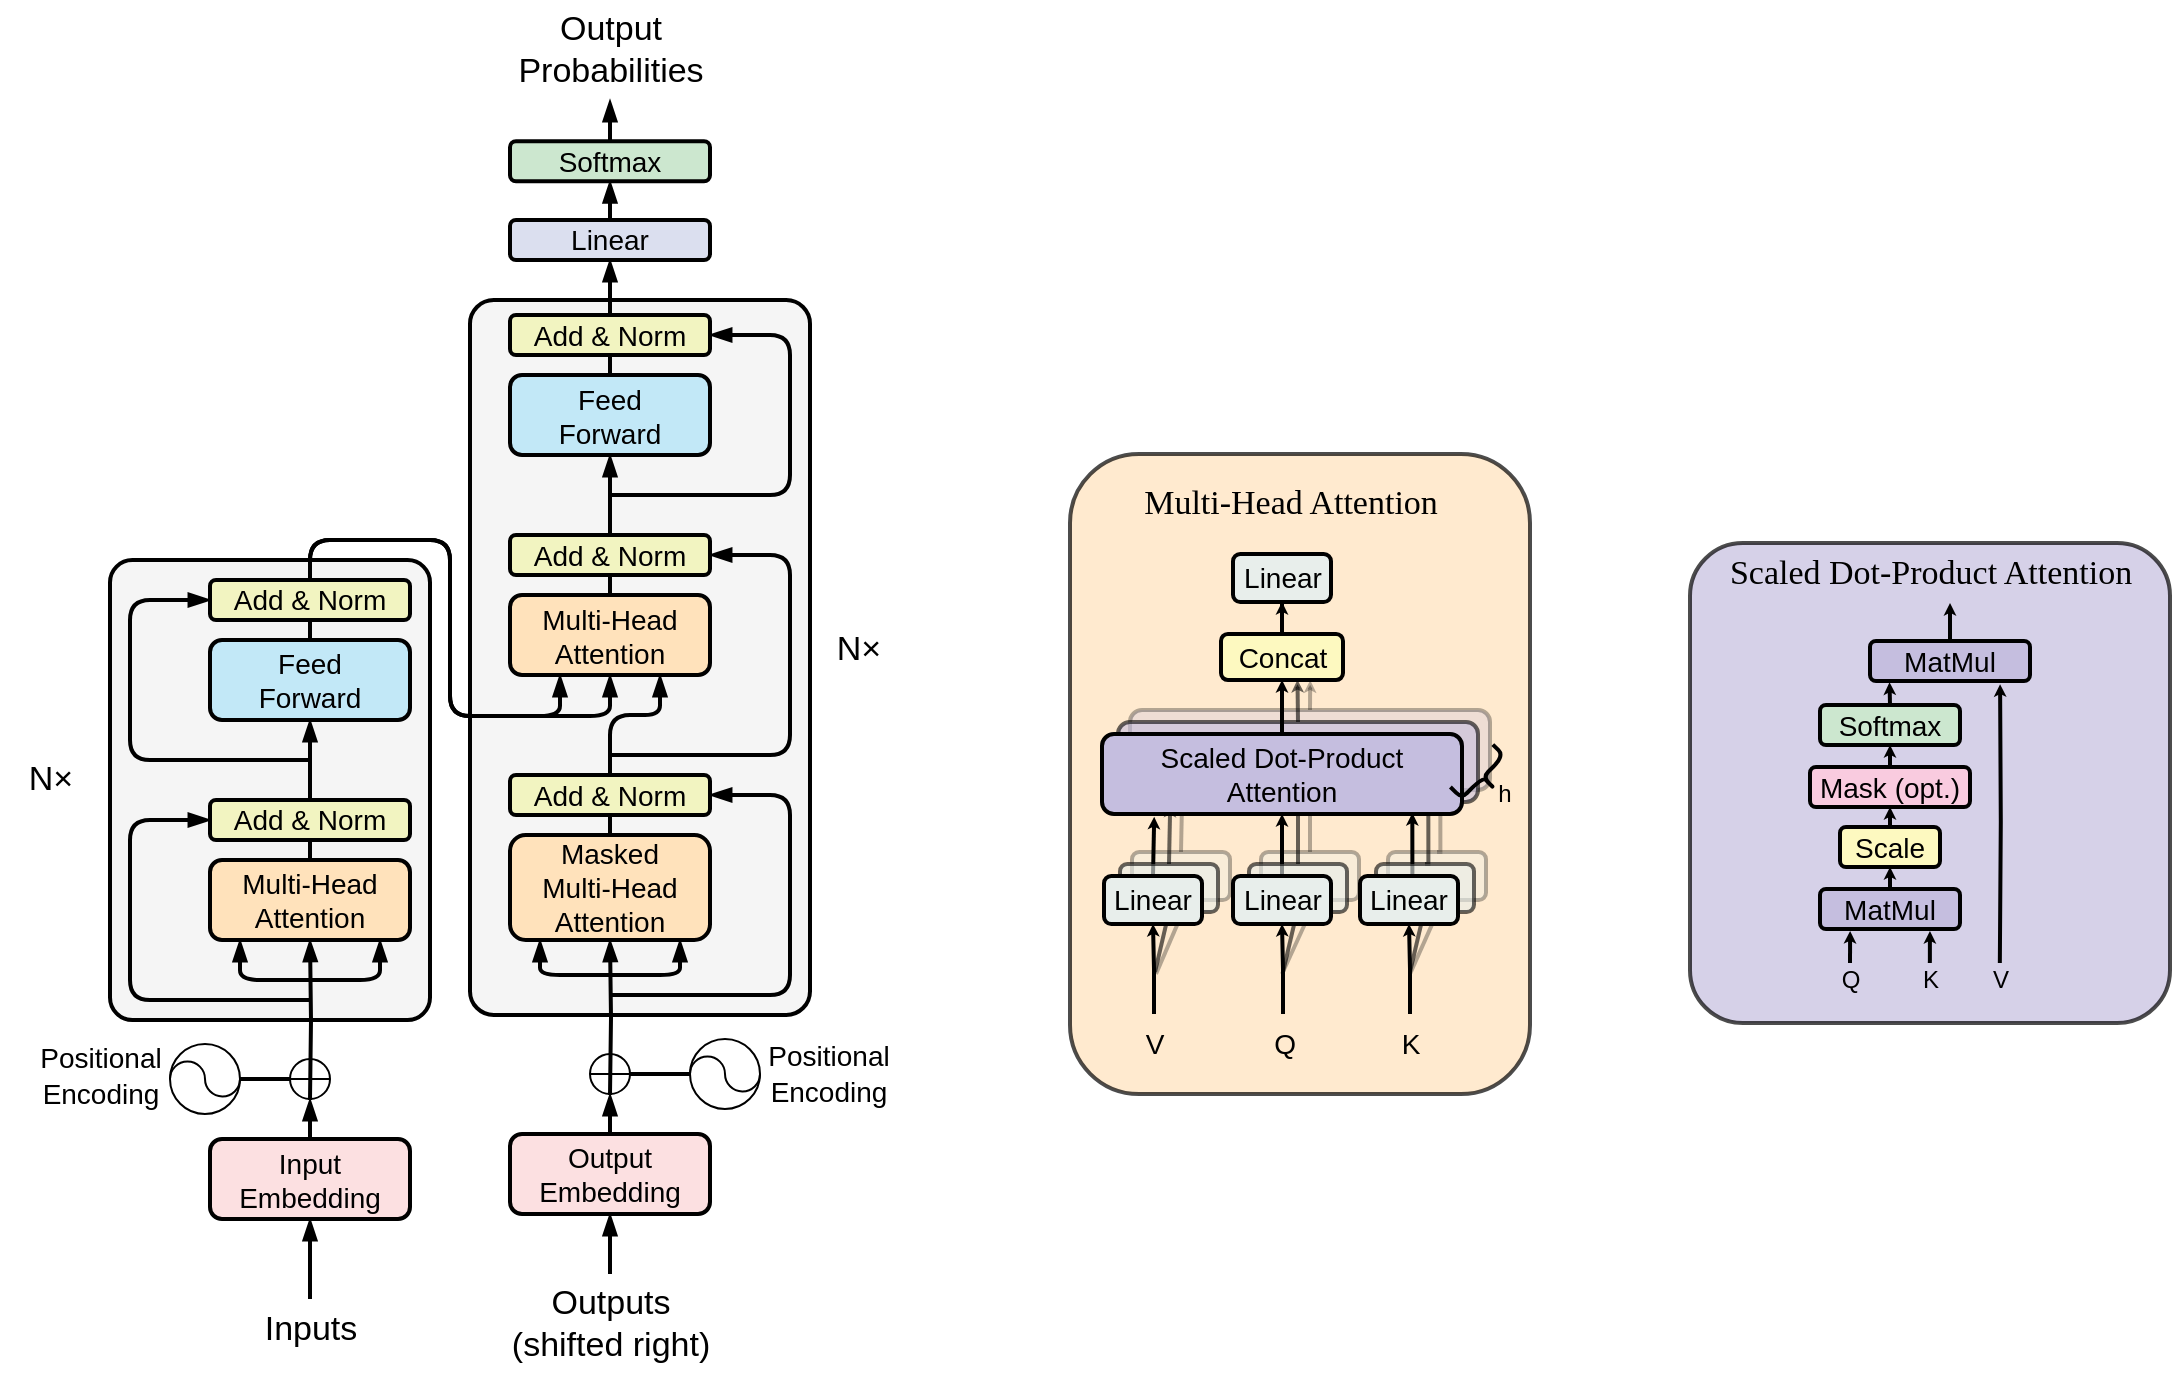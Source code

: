 <mxfile version="20.6.2" type="device"><diagram id="E4c3ePL5PG8qtYwhH3Lr" name="第 1 页"><mxGraphModel dx="1422" dy="1252" grid="1" gridSize="10" guides="1" tooltips="1" connect="1" arrows="1" fold="1" page="0" pageScale="1" pageWidth="827" pageHeight="1169" math="0" shadow="0"><root><mxCell id="0"/><mxCell id="1" parent="0"/><mxCell id="jwufVCI--8kiQ4apXRZs-83" value="" style="rounded=1;whiteSpace=wrap;html=1;strokeColor=#000000;strokeWidth=2;fontSize=12;fillColor=#f5f5f5;fontColor=#333333;arcSize=7;" parent="1" vertex="1"><mxGeometry x="530" y="110" width="170" height="357.5" as="geometry"/></mxCell><mxCell id="jwufVCI--8kiQ4apXRZs-82" value="" style="rounded=1;whiteSpace=wrap;html=1;strokeColor=#000000;strokeWidth=2;fontSize=12;fillColor=#f5f5f5;fontColor=#333333;arcSize=7;" parent="1" vertex="1"><mxGeometry x="350" y="240" width="160" height="230" as="geometry"/></mxCell><mxCell id="jwufVCI--8kiQ4apXRZs-51" style="edgeStyle=orthogonalEdgeStyle;rounded=1;orthogonalLoop=1;jettySize=auto;html=1;exitX=0.5;exitY=0;exitDx=0;exitDy=0;entryX=0.25;entryY=1;entryDx=0;entryDy=0;strokeWidth=2;fontSize=12;endArrow=blockThin;endFill=1;" parent="1" source="jwufVCI--8kiQ4apXRZs-1" target="jwufVCI--8kiQ4apXRZs-20" edge="1"><mxGeometry relative="1" as="geometry"><Array as="points"><mxPoint x="450" y="230"/><mxPoint x="520" y="230"/><mxPoint x="520" y="318"/><mxPoint x="575" y="318"/></Array></mxGeometry></mxCell><mxCell id="jwufVCI--8kiQ4apXRZs-52" style="edgeStyle=orthogonalEdgeStyle;rounded=1;orthogonalLoop=1;jettySize=auto;html=1;exitX=0.5;exitY=0;exitDx=0;exitDy=0;entryX=0.5;entryY=1;entryDx=0;entryDy=0;strokeWidth=2;fontSize=12;endArrow=blockThin;endFill=1;" parent="1" source="jwufVCI--8kiQ4apXRZs-1" target="jwufVCI--8kiQ4apXRZs-20" edge="1"><mxGeometry relative="1" as="geometry"><Array as="points"><mxPoint x="450" y="230"/><mxPoint x="520" y="230"/><mxPoint x="520" y="318"/><mxPoint x="600" y="318"/></Array></mxGeometry></mxCell><mxCell id="jwufVCI--8kiQ4apXRZs-1" value="&lt;font style=&quot;font-size: 14px;&quot;&gt;Add &amp;amp; Norm&lt;/font&gt;" style="rounded=1;whiteSpace=wrap;html=1;fillColor=#F2F4C1;strokeColor=#000000;strokeWidth=2;" parent="1" vertex="1"><mxGeometry x="400" y="250" width="100" height="20" as="geometry"/></mxCell><mxCell id="jwufVCI--8kiQ4apXRZs-10" style="edgeStyle=orthogonalEdgeStyle;rounded=0;orthogonalLoop=1;jettySize=auto;html=1;exitX=0.5;exitY=0;exitDx=0;exitDy=0;entryX=0.5;entryY=1;entryDx=0;entryDy=0;strokeWidth=2;endArrow=none;endFill=0;" parent="1" source="jwufVCI--8kiQ4apXRZs-3" target="jwufVCI--8kiQ4apXRZs-1" edge="1"><mxGeometry relative="1" as="geometry"/></mxCell><mxCell id="jwufVCI--8kiQ4apXRZs-3" value="&lt;font style=&quot;font-size: 14px;&quot;&gt;Feed&lt;br&gt;Forward&lt;/font&gt;" style="rounded=1;whiteSpace=wrap;html=1;fillColor=#C2E8F7;strokeColor=#000000;strokeWidth=2;" parent="1" vertex="1"><mxGeometry x="400" y="280" width="100" height="40" as="geometry"/></mxCell><mxCell id="jwufVCI--8kiQ4apXRZs-8" style="edgeStyle=orthogonalEdgeStyle;rounded=0;orthogonalLoop=1;jettySize=auto;html=1;exitX=0.5;exitY=0;exitDx=0;exitDy=0;entryX=0.5;entryY=1;entryDx=0;entryDy=0;endArrow=blockThin;endFill=1;strokeWidth=2;" parent="1" source="jwufVCI--8kiQ4apXRZs-6" target="jwufVCI--8kiQ4apXRZs-3" edge="1"><mxGeometry relative="1" as="geometry"/></mxCell><mxCell id="jwufVCI--8kiQ4apXRZs-6" value="&lt;font style=&quot;font-size: 14px;&quot;&gt;Add &amp;amp; Norm&lt;/font&gt;" style="rounded=1;whiteSpace=wrap;html=1;fillColor=#F2F4C1;strokeColor=#000000;strokeWidth=2;" parent="1" vertex="1"><mxGeometry x="400" y="360" width="100" height="20" as="geometry"/></mxCell><mxCell id="jwufVCI--8kiQ4apXRZs-9" style="edgeStyle=orthogonalEdgeStyle;rounded=0;orthogonalLoop=1;jettySize=auto;html=1;exitX=0.5;exitY=0;exitDx=0;exitDy=0;entryX=0.5;entryY=1;entryDx=0;entryDy=0;strokeWidth=2;endArrow=none;endFill=0;" parent="1" source="jwufVCI--8kiQ4apXRZs-7" target="jwufVCI--8kiQ4apXRZs-6" edge="1"><mxGeometry relative="1" as="geometry"/></mxCell><mxCell id="jwufVCI--8kiQ4apXRZs-7" value="&lt;font style=&quot;font-size: 14px;&quot;&gt;Multi-Head&lt;br&gt;Attention&lt;/font&gt;" style="rounded=1;whiteSpace=wrap;html=1;fillColor=#FFE2BB;strokeColor=#000000;strokeWidth=2;" parent="1" vertex="1"><mxGeometry x="400" y="390" width="100" height="40" as="geometry"/></mxCell><mxCell id="jwufVCI--8kiQ4apXRZs-85" style="edgeStyle=orthogonalEdgeStyle;rounded=1;orthogonalLoop=1;jettySize=auto;html=1;exitX=0.5;exitY=0;exitDx=0;exitDy=0;entryX=0.5;entryY=1;entryDx=0;entryDy=0;strokeWidth=2;fontSize=14;endArrow=blockThin;endFill=1;" parent="1" source="jwufVCI--8kiQ4apXRZs-14" target="jwufVCI--8kiQ4apXRZs-84" edge="1"><mxGeometry relative="1" as="geometry"/></mxCell><mxCell id="jwufVCI--8kiQ4apXRZs-14" value="&lt;font style=&quot;font-size: 14px;&quot;&gt;Add &amp;amp; Norm&lt;/font&gt;" style="rounded=1;whiteSpace=wrap;html=1;fillColor=#F2F4C1;strokeColor=#000000;strokeWidth=2;" parent="1" vertex="1"><mxGeometry x="550" y="117.5" width="100" height="20" as="geometry"/></mxCell><mxCell id="jwufVCI--8kiQ4apXRZs-15" style="edgeStyle=orthogonalEdgeStyle;rounded=0;orthogonalLoop=1;jettySize=auto;html=1;exitX=0.5;exitY=0;exitDx=0;exitDy=0;entryX=0.5;entryY=1;entryDx=0;entryDy=0;strokeWidth=2;endArrow=none;endFill=0;" parent="1" source="jwufVCI--8kiQ4apXRZs-16" target="jwufVCI--8kiQ4apXRZs-14" edge="1"><mxGeometry relative="1" as="geometry"/></mxCell><mxCell id="jwufVCI--8kiQ4apXRZs-16" value="&lt;font style=&quot;font-size: 14px;&quot;&gt;Feed&lt;br&gt;Forward&lt;/font&gt;" style="rounded=1;whiteSpace=wrap;html=1;fillColor=#C2E8F7;strokeColor=#000000;strokeWidth=2;" parent="1" vertex="1"><mxGeometry x="550" y="147.5" width="100" height="40" as="geometry"/></mxCell><mxCell id="jwufVCI--8kiQ4apXRZs-17" style="edgeStyle=orthogonalEdgeStyle;rounded=0;orthogonalLoop=1;jettySize=auto;html=1;exitX=0.5;exitY=0;exitDx=0;exitDy=0;entryX=0.5;entryY=1;entryDx=0;entryDy=0;endArrow=blockThin;endFill=1;strokeWidth=2;" parent="1" source="jwufVCI--8kiQ4apXRZs-18" target="jwufVCI--8kiQ4apXRZs-16" edge="1"><mxGeometry relative="1" as="geometry"/></mxCell><mxCell id="jwufVCI--8kiQ4apXRZs-18" value="&lt;font style=&quot;font-size: 14px;&quot;&gt;Add &amp;amp; Norm&lt;/font&gt;" style="rounded=1;whiteSpace=wrap;html=1;fillColor=#F2F4C1;strokeColor=#000000;strokeWidth=2;" parent="1" vertex="1"><mxGeometry x="550" y="227.5" width="100" height="20" as="geometry"/></mxCell><mxCell id="jwufVCI--8kiQ4apXRZs-19" style="edgeStyle=orthogonalEdgeStyle;rounded=0;orthogonalLoop=1;jettySize=auto;html=1;exitX=0.5;exitY=0;exitDx=0;exitDy=0;entryX=0.5;entryY=1;entryDx=0;entryDy=0;strokeWidth=2;endArrow=none;endFill=0;" parent="1" source="jwufVCI--8kiQ4apXRZs-20" target="jwufVCI--8kiQ4apXRZs-18" edge="1"><mxGeometry relative="1" as="geometry"/></mxCell><mxCell id="jwufVCI--8kiQ4apXRZs-20" value="&lt;font style=&quot;font-size: 14px;&quot;&gt;Multi-Head&lt;br&gt;Attention&lt;/font&gt;" style="rounded=1;whiteSpace=wrap;html=1;fillColor=#FFE2BB;strokeColor=#000000;strokeWidth=2;" parent="1" vertex="1"><mxGeometry x="550" y="257.5" width="100" height="40" as="geometry"/></mxCell><mxCell id="jwufVCI--8kiQ4apXRZs-31" style="edgeStyle=orthogonalEdgeStyle;rounded=0;orthogonalLoop=1;jettySize=auto;html=1;exitX=0.5;exitY=0;exitDx=0;exitDy=0;entryX=0.5;entryY=1;entryDx=0;entryDy=0;strokeWidth=2;fontSize=15;endArrow=blockThin;endFill=1;" parent="1" target="jwufVCI--8kiQ4apXRZs-7" edge="1"><mxGeometry relative="1" as="geometry"><mxPoint x="450" y="510" as="sourcePoint"/></mxGeometry></mxCell><mxCell id="jwufVCI--8kiQ4apXRZs-34" value="" style="endArrow=blockThin;html=1;rounded=1;strokeWidth=2;fontSize=15;endFill=1;" parent="1" edge="1"><mxGeometry width="50" height="50" relative="1" as="geometry"><mxPoint x="450" y="450" as="sourcePoint"/><mxPoint x="485" y="430" as="targetPoint"/><Array as="points"><mxPoint x="485" y="450"/></Array></mxGeometry></mxCell><mxCell id="jwufVCI--8kiQ4apXRZs-35" value="" style="endArrow=blockThin;html=1;rounded=1;strokeWidth=2;fontSize=15;endFill=1;" parent="1" edge="1"><mxGeometry width="50" height="50" relative="1" as="geometry"><mxPoint x="450" y="450" as="sourcePoint"/><mxPoint x="415" y="430" as="targetPoint"/><Array as="points"><mxPoint x="415" y="450"/></Array></mxGeometry></mxCell><mxCell id="jwufVCI--8kiQ4apXRZs-38" value="" style="shape=orEllipse;perimeter=ellipsePerimeter;whiteSpace=wrap;html=1;backgroundOutline=1;strokeColor=#000000;fontSize=15;fillColor=none;" parent="1" vertex="1"><mxGeometry x="440" y="489.5" width="20" height="20" as="geometry"/></mxCell><mxCell id="jwufVCI--8kiQ4apXRZs-47" value="" style="group;aspect=fixed;" parent="1" vertex="1" connectable="0"><mxGeometry x="380" y="482" width="35" height="35" as="geometry"/></mxCell><mxCell id="jwufVCI--8kiQ4apXRZs-39" value="" style="ellipse;whiteSpace=wrap;html=1;aspect=fixed;strokeColor=#000000;fontSize=15;fillColor=none;flipH=1;flipV=1;" parent="jwufVCI--8kiQ4apXRZs-47" vertex="1"><mxGeometry width="35" height="35" as="geometry"/></mxCell><mxCell id="jwufVCI--8kiQ4apXRZs-45" value="" style="verticalLabelPosition=bottom;verticalAlign=top;html=1;shape=mxgraph.basic.arc;startAngle=0.25;endAngle=0.75;strokeColor=#000000;fontSize=15;fillColor=none;aspect=fixed;flipH=1;flipV=1;" parent="jwufVCI--8kiQ4apXRZs-47" vertex="1"><mxGeometry y="8.75" width="17.5" height="17.5" as="geometry"/></mxCell><mxCell id="jwufVCI--8kiQ4apXRZs-46" value="" style="verticalLabelPosition=bottom;verticalAlign=top;html=1;shape=mxgraph.basic.arc;startAngle=0.25;endAngle=0.747;strokeColor=#000000;fontSize=15;fillColor=none;aspect=fixed;flipV=0;flipH=1;" parent="jwufVCI--8kiQ4apXRZs-47" vertex="1"><mxGeometry x="17.5" y="8.75" width="17.5" height="17.5" as="geometry"/></mxCell><mxCell id="jwufVCI--8kiQ4apXRZs-48" style="edgeStyle=orthogonalEdgeStyle;curved=1;orthogonalLoop=1;jettySize=auto;html=1;exitX=1;exitY=0.5;exitDx=0;exitDy=0;entryX=0;entryY=0.5;entryDx=0;entryDy=0;strokeWidth=2;fontSize=15;endArrow=none;endFill=0;" parent="1" source="jwufVCI--8kiQ4apXRZs-39" target="jwufVCI--8kiQ4apXRZs-38" edge="1"><mxGeometry relative="1" as="geometry"/></mxCell><mxCell id="jwufVCI--8kiQ4apXRZs-49" value="&lt;font style=&quot;font-size: 14px;&quot;&gt;Positional&lt;br&gt;Encoding&lt;/font&gt;" style="text;html=1;align=center;verticalAlign=middle;resizable=0;points=[];autosize=1;strokeColor=none;fillColor=none;fontSize=15;" parent="1" vertex="1"><mxGeometry x="305" y="471.5" width="80" height="50" as="geometry"/></mxCell><mxCell id="jwufVCI--8kiQ4apXRZs-50" value="" style="endArrow=blockThin;html=1;strokeWidth=2;fontSize=12;rounded=1;entryX=0;entryY=0.5;entryDx=0;entryDy=0;endFill=1;" parent="1" target="jwufVCI--8kiQ4apXRZs-6" edge="1"><mxGeometry width="50" height="50" relative="1" as="geometry"><mxPoint x="450" y="460" as="sourcePoint"/><mxPoint x="340" y="370" as="targetPoint"/><Array as="points"><mxPoint x="360" y="460"/><mxPoint x="360" y="370"/></Array></mxGeometry></mxCell><mxCell id="jwufVCI--8kiQ4apXRZs-53" value="" style="endArrow=blockThin;html=1;strokeWidth=2;fontSize=12;rounded=1;entryX=0;entryY=0.5;entryDx=0;entryDy=0;endFill=1;" parent="1" target="jwufVCI--8kiQ4apXRZs-1" edge="1"><mxGeometry width="50" height="50" relative="1" as="geometry"><mxPoint x="450" y="340" as="sourcePoint"/><mxPoint x="400" y="250" as="targetPoint"/><Array as="points"><mxPoint x="360" y="340"/><mxPoint x="360" y="260"/></Array></mxGeometry></mxCell><mxCell id="jwufVCI--8kiQ4apXRZs-54" value="" style="endArrow=blockThin;html=1;strokeWidth=2;fontSize=12;rounded=1;entryX=0;entryY=0.5;entryDx=0;entryDy=0;endFill=1;" parent="1" edge="1"><mxGeometry width="50" height="50" relative="1" as="geometry"><mxPoint x="600" y="207.5" as="sourcePoint"/><mxPoint x="650" y="127.5" as="targetPoint"/><Array as="points"><mxPoint x="690" y="207.5"/><mxPoint x="690" y="127.5"/></Array></mxGeometry></mxCell><mxCell id="jwufVCI--8kiQ4apXRZs-56" style="edgeStyle=orthogonalEdgeStyle;rounded=1;orthogonalLoop=1;jettySize=auto;html=1;exitX=0.5;exitY=0;exitDx=0;exitDy=0;entryX=0.5;entryY=1;entryDx=0;entryDy=0;strokeWidth=2;fontSize=12;endArrow=blockThin;endFill=1;" parent="1" source="jwufVCI--8kiQ4apXRZs-55" target="jwufVCI--8kiQ4apXRZs-38" edge="1"><mxGeometry relative="1" as="geometry"/></mxCell><mxCell id="jwufVCI--8kiQ4apXRZs-55" value="&lt;font style=&quot;font-size: 14px;&quot;&gt;Input&lt;br&gt;Embedding&lt;/font&gt;" style="rounded=1;whiteSpace=wrap;html=1;fillColor=#FCE0E1;strokeColor=#000000;strokeWidth=2;" parent="1" vertex="1"><mxGeometry x="400" y="529.5" width="100" height="40" as="geometry"/></mxCell><mxCell id="jwufVCI--8kiQ4apXRZs-58" style="edgeStyle=orthogonalEdgeStyle;rounded=1;orthogonalLoop=1;jettySize=auto;html=1;entryX=0.5;entryY=1;entryDx=0;entryDy=0;strokeWidth=2;fontSize=12;endArrow=blockThin;endFill=1;" parent="1" source="jwufVCI--8kiQ4apXRZs-57" target="jwufVCI--8kiQ4apXRZs-55" edge="1"><mxGeometry relative="1" as="geometry"/></mxCell><mxCell id="jwufVCI--8kiQ4apXRZs-57" value="&lt;font style=&quot;font-size: 17px;&quot;&gt;Inputs&lt;/font&gt;" style="text;html=1;align=center;verticalAlign=middle;resizable=0;points=[];autosize=1;strokeColor=none;fillColor=none;fontSize=12;" parent="1" vertex="1"><mxGeometry x="415" y="609.5" width="70" height="30" as="geometry"/></mxCell><mxCell id="jwufVCI--8kiQ4apXRZs-79" style="edgeStyle=orthogonalEdgeStyle;rounded=1;orthogonalLoop=1;jettySize=auto;html=1;exitX=0.5;exitY=0;exitDx=0;exitDy=0;entryX=0.75;entryY=1;entryDx=0;entryDy=0;strokeWidth=2;fontSize=12;endArrow=blockThin;endFill=1;" parent="1" source="jwufVCI--8kiQ4apXRZs-59" target="jwufVCI--8kiQ4apXRZs-20" edge="1"><mxGeometry relative="1" as="geometry"><Array as="points"><mxPoint x="600" y="317.5"/><mxPoint x="625" y="317.5"/></Array></mxGeometry></mxCell><mxCell id="jwufVCI--8kiQ4apXRZs-59" value="&lt;font style=&quot;font-size: 14px;&quot;&gt;Add &amp;amp; Norm&lt;/font&gt;" style="rounded=1;whiteSpace=wrap;html=1;fillColor=#F2F4C1;strokeColor=#000000;strokeWidth=2;" parent="1" vertex="1"><mxGeometry x="550" y="347.5" width="100" height="20" as="geometry"/></mxCell><mxCell id="jwufVCI--8kiQ4apXRZs-60" style="edgeStyle=orthogonalEdgeStyle;rounded=0;orthogonalLoop=1;jettySize=auto;html=1;exitX=0.5;exitY=0;exitDx=0;exitDy=0;entryX=0.5;entryY=1;entryDx=0;entryDy=0;strokeWidth=2;endArrow=none;endFill=0;" parent="1" source="jwufVCI--8kiQ4apXRZs-61" target="jwufVCI--8kiQ4apXRZs-59" edge="1"><mxGeometry relative="1" as="geometry"/></mxCell><mxCell id="jwufVCI--8kiQ4apXRZs-61" value="&lt;font style=&quot;font-size: 14px;&quot;&gt;Masked&lt;br&gt;Multi-Head&lt;br&gt;Attention&lt;/font&gt;" style="rounded=1;whiteSpace=wrap;html=1;fillColor=#FFE2BB;strokeColor=#000000;strokeWidth=2;" parent="1" vertex="1"><mxGeometry x="550" y="377.5" width="100" height="52.5" as="geometry"/></mxCell><mxCell id="jwufVCI--8kiQ4apXRZs-62" style="edgeStyle=orthogonalEdgeStyle;rounded=0;orthogonalLoop=1;jettySize=auto;html=1;exitX=0.5;exitY=0;exitDx=0;exitDy=0;entryX=0.5;entryY=1;entryDx=0;entryDy=0;strokeWidth=2;fontSize=15;endArrow=blockThin;endFill=1;" parent="1" target="jwufVCI--8kiQ4apXRZs-61" edge="1"><mxGeometry relative="1" as="geometry"><mxPoint x="600" y="507.5" as="sourcePoint"/></mxGeometry></mxCell><mxCell id="jwufVCI--8kiQ4apXRZs-63" value="" style="endArrow=blockThin;html=1;rounded=1;strokeWidth=2;fontSize=15;endFill=1;" parent="1" edge="1"><mxGeometry width="50" height="50" relative="1" as="geometry"><mxPoint x="600" y="447.5" as="sourcePoint"/><mxPoint x="635" y="430" as="targetPoint"/><Array as="points"><mxPoint x="635" y="447.5"/></Array></mxGeometry></mxCell><mxCell id="jwufVCI--8kiQ4apXRZs-64" value="" style="endArrow=blockThin;html=1;rounded=1;strokeWidth=2;fontSize=15;endFill=1;" parent="1" edge="1"><mxGeometry width="50" height="50" relative="1" as="geometry"><mxPoint x="600" y="447.5" as="sourcePoint"/><mxPoint x="565" y="430" as="targetPoint"/><Array as="points"><mxPoint x="565" y="447.5"/></Array></mxGeometry></mxCell><mxCell id="jwufVCI--8kiQ4apXRZs-65" value="" style="shape=orEllipse;perimeter=ellipsePerimeter;whiteSpace=wrap;html=1;backgroundOutline=1;strokeColor=#000000;fontSize=15;fillColor=none;" parent="1" vertex="1"><mxGeometry x="590" y="487" width="20" height="20" as="geometry"/></mxCell><mxCell id="jwufVCI--8kiQ4apXRZs-66" value="" style="group;aspect=fixed;" parent="1" vertex="1" connectable="0"><mxGeometry x="640" y="479.5" width="35" height="35" as="geometry"/></mxCell><mxCell id="jwufVCI--8kiQ4apXRZs-67" value="" style="ellipse;whiteSpace=wrap;html=1;aspect=fixed;strokeColor=#000000;fontSize=15;fillColor=none;flipH=1;flipV=1;" parent="jwufVCI--8kiQ4apXRZs-66" vertex="1"><mxGeometry width="35" height="35" as="geometry"/></mxCell><mxCell id="jwufVCI--8kiQ4apXRZs-68" value="" style="verticalLabelPosition=bottom;verticalAlign=top;html=1;shape=mxgraph.basic.arc;startAngle=0.25;endAngle=0.75;strokeColor=#000000;fontSize=15;fillColor=none;aspect=fixed;flipH=1;flipV=1;" parent="jwufVCI--8kiQ4apXRZs-66" vertex="1"><mxGeometry y="8.75" width="17.5" height="17.5" as="geometry"/></mxCell><mxCell id="jwufVCI--8kiQ4apXRZs-69" value="" style="verticalLabelPosition=bottom;verticalAlign=top;html=1;shape=mxgraph.basic.arc;startAngle=0.25;endAngle=0.747;strokeColor=#000000;fontSize=15;fillColor=none;aspect=fixed;flipV=0;flipH=1;" parent="jwufVCI--8kiQ4apXRZs-66" vertex="1"><mxGeometry x="17.5" y="8.75" width="17.5" height="17.5" as="geometry"/></mxCell><mxCell id="jwufVCI--8kiQ4apXRZs-71" value="&lt;font style=&quot;font-size: 14px;&quot;&gt;Positional&lt;br&gt;Encoding&lt;/font&gt;" style="text;html=1;align=center;verticalAlign=middle;resizable=0;points=[];autosize=1;strokeColor=none;fillColor=none;fontSize=15;" parent="1" vertex="1"><mxGeometry x="669" y="471" width="80" height="50" as="geometry"/></mxCell><mxCell id="jwufVCI--8kiQ4apXRZs-72" value="" style="endArrow=blockThin;html=1;strokeWidth=2;fontSize=12;rounded=1;endFill=1;" parent="1" edge="1"><mxGeometry width="50" height="50" relative="1" as="geometry"><mxPoint x="600" y="457.5" as="sourcePoint"/><mxPoint x="650" y="357.5" as="targetPoint"/><Array as="points"><mxPoint x="690" y="457.5"/><mxPoint x="690" y="357.5"/></Array></mxGeometry></mxCell><mxCell id="jwufVCI--8kiQ4apXRZs-73" style="edgeStyle=orthogonalEdgeStyle;rounded=1;orthogonalLoop=1;jettySize=auto;html=1;exitX=0.5;exitY=0;exitDx=0;exitDy=0;entryX=0.5;entryY=1;entryDx=0;entryDy=0;strokeWidth=2;fontSize=12;endArrow=blockThin;endFill=1;" parent="1" source="jwufVCI--8kiQ4apXRZs-74" target="jwufVCI--8kiQ4apXRZs-65" edge="1"><mxGeometry relative="1" as="geometry"/></mxCell><mxCell id="jwufVCI--8kiQ4apXRZs-74" value="&lt;font style=&quot;font-size: 14px;&quot;&gt;Output&lt;br&gt;Embedding&lt;/font&gt;" style="rounded=1;whiteSpace=wrap;html=1;fillColor=#FCE0E1;strokeColor=#000000;strokeWidth=2;" parent="1" vertex="1"><mxGeometry x="550" y="527" width="100" height="40" as="geometry"/></mxCell><mxCell id="jwufVCI--8kiQ4apXRZs-75" style="edgeStyle=orthogonalEdgeStyle;rounded=1;orthogonalLoop=1;jettySize=auto;html=1;entryX=0.5;entryY=1;entryDx=0;entryDy=0;strokeWidth=2;fontSize=12;endArrow=blockThin;endFill=1;" parent="1" source="jwufVCI--8kiQ4apXRZs-76" target="jwufVCI--8kiQ4apXRZs-74" edge="1"><mxGeometry relative="1" as="geometry"/></mxCell><mxCell id="jwufVCI--8kiQ4apXRZs-76" value="&lt;font style=&quot;font-size: 17px;&quot;&gt;Outputs&lt;br&gt;(shifted right)&lt;/font&gt;" style="text;html=1;align=center;verticalAlign=middle;resizable=0;points=[];autosize=1;strokeColor=none;fillColor=none;fontSize=12;" parent="1" vertex="1"><mxGeometry x="540" y="597" width="120" height="50" as="geometry"/></mxCell><mxCell id="jwufVCI--8kiQ4apXRZs-77" style="edgeStyle=orthogonalEdgeStyle;rounded=1;orthogonalLoop=1;jettySize=auto;html=1;exitX=0;exitY=0.5;exitDx=0;exitDy=0;entryX=1;entryY=0.5;entryDx=0;entryDy=0;strokeWidth=2;fontSize=12;endArrow=none;endFill=0;" parent="1" source="jwufVCI--8kiQ4apXRZs-67" target="jwufVCI--8kiQ4apXRZs-65" edge="1"><mxGeometry relative="1" as="geometry"/></mxCell><mxCell id="jwufVCI--8kiQ4apXRZs-81" value="" style="endArrow=blockThin;html=1;strokeWidth=2;fontSize=12;rounded=1;entryX=0;entryY=0.5;entryDx=0;entryDy=0;endFill=1;" parent="1" edge="1"><mxGeometry width="50" height="50" relative="1" as="geometry"><mxPoint x="600" y="337.5" as="sourcePoint"/><mxPoint x="650" y="237.5" as="targetPoint"/><Array as="points"><mxPoint x="690" y="337.5"/><mxPoint x="690" y="237.5"/></Array></mxGeometry></mxCell><mxCell id="jwufVCI--8kiQ4apXRZs-87" style="edgeStyle=orthogonalEdgeStyle;rounded=1;orthogonalLoop=1;jettySize=auto;html=1;exitX=0.5;exitY=0;exitDx=0;exitDy=0;entryX=0.5;entryY=1;entryDx=0;entryDy=0;strokeWidth=2;fontSize=14;endArrow=blockThin;endFill=1;" parent="1" source="jwufVCI--8kiQ4apXRZs-84" target="jwufVCI--8kiQ4apXRZs-86" edge="1"><mxGeometry relative="1" as="geometry"/></mxCell><mxCell id="jwufVCI--8kiQ4apXRZs-84" value="&lt;font style=&quot;font-size: 14px;&quot;&gt;Linear&lt;/font&gt;" style="rounded=1;whiteSpace=wrap;html=1;fillColor=#DBDFEF;strokeColor=#000000;strokeWidth=2;" parent="1" vertex="1"><mxGeometry x="550" y="70" width="100" height="20" as="geometry"/></mxCell><mxCell id="jwufVCI--8kiQ4apXRZs-89" style="edgeStyle=orthogonalEdgeStyle;rounded=1;orthogonalLoop=1;jettySize=auto;html=1;exitX=0.5;exitY=0;exitDx=0;exitDy=0;strokeWidth=2;fontSize=14;endArrow=blockThin;endFill=1;" parent="1" source="jwufVCI--8kiQ4apXRZs-86" target="jwufVCI--8kiQ4apXRZs-88" edge="1"><mxGeometry relative="1" as="geometry"/></mxCell><mxCell id="jwufVCI--8kiQ4apXRZs-86" value="&lt;font style=&quot;font-size: 14px;&quot;&gt;Softmax&lt;/font&gt;" style="rounded=1;whiteSpace=wrap;html=1;fillColor=#CCE7CF;strokeColor=#000000;strokeWidth=2;" parent="1" vertex="1"><mxGeometry x="550" y="30.63" width="100" height="20" as="geometry"/></mxCell><mxCell id="jwufVCI--8kiQ4apXRZs-88" value="&lt;font style=&quot;font-size: 17px;&quot;&gt;Output&lt;br&gt;Probabilities&lt;/font&gt;" style="text;html=1;align=center;verticalAlign=middle;resizable=0;points=[];autosize=1;strokeColor=none;fillColor=none;fontSize=14;" parent="1" vertex="1"><mxGeometry x="540" y="-40" width="120" height="50" as="geometry"/></mxCell><mxCell id="jwufVCI--8kiQ4apXRZs-90" value="N×" style="text;html=1;align=center;verticalAlign=middle;resizable=0;points=[];autosize=1;strokeColor=none;fillColor=none;fontSize=17;" parent="1" vertex="1"><mxGeometry x="295" y="335" width="50" height="30" as="geometry"/></mxCell><mxCell id="jwufVCI--8kiQ4apXRZs-91" value="N×" style="text;html=1;align=center;verticalAlign=middle;resizable=0;points=[];autosize=1;strokeColor=none;fillColor=none;fontSize=17;" parent="1" vertex="1"><mxGeometry x="699" y="270" width="50" height="30" as="geometry"/></mxCell><mxCell id="xeXypVLue7ocFADu6Njm-1" value="" style="rounded=1;whiteSpace=wrap;html=1;fillColor=#C5BEDF;strokeColor=#000000;strokeWidth=2;opacity=70;arcSize=11;" vertex="1" parent="1"><mxGeometry x="1140" y="231.5" width="240" height="240" as="geometry"/></mxCell><mxCell id="xeXypVLue7ocFADu6Njm-2" style="edgeStyle=orthogonalEdgeStyle;rounded=0;orthogonalLoop=1;jettySize=auto;html=1;exitX=0.5;exitY=0;exitDx=0;exitDy=0;entryX=0.122;entryY=1.033;entryDx=0;entryDy=0;entryPerimeter=0;strokeWidth=2;endSize=0;" edge="1" parent="1" source="xeXypVLue7ocFADu6Njm-3" target="xeXypVLue7ocFADu6Njm-7"><mxGeometry relative="1" as="geometry"/></mxCell><mxCell id="xeXypVLue7ocFADu6Njm-3" value="&lt;font style=&quot;font-size: 14px;&quot;&gt;Softmax&lt;/font&gt;" style="rounded=1;whiteSpace=wrap;html=1;fillColor=#CCE7CF;strokeColor=#000000;strokeWidth=2;" vertex="1" parent="1"><mxGeometry x="1205" y="312.5" width="70" height="20" as="geometry"/></mxCell><mxCell id="xeXypVLue7ocFADu6Njm-4" style="edgeStyle=orthogonalEdgeStyle;rounded=0;orthogonalLoop=1;jettySize=auto;html=1;exitX=0.5;exitY=0;exitDx=0;exitDy=0;entryX=0.5;entryY=1;entryDx=0;entryDy=0;strokeWidth=2;endSize=0;startSize=5;" edge="1" parent="1" source="xeXypVLue7ocFADu6Njm-5" target="xeXypVLue7ocFADu6Njm-3"><mxGeometry relative="1" as="geometry"/></mxCell><mxCell id="xeXypVLue7ocFADu6Njm-5" value="&lt;font style=&quot;font-size: 14px;&quot;&gt;Mask (opt.)&lt;/font&gt;" style="rounded=1;whiteSpace=wrap;html=1;fillColor=#F9CBDF;strokeColor=#000000;strokeWidth=2;" vertex="1" parent="1"><mxGeometry x="1200" y="343.5" width="80" height="20" as="geometry"/></mxCell><mxCell id="xeXypVLue7ocFADu6Njm-6" style="edgeStyle=orthogonalEdgeStyle;rounded=0;orthogonalLoop=1;jettySize=auto;html=1;exitX=0.5;exitY=0;exitDx=0;exitDy=0;strokeWidth=2;endSize=0;" edge="1" parent="1" source="xeXypVLue7ocFADu6Njm-7"><mxGeometry relative="1" as="geometry"><mxPoint x="1270" y="261.5" as="targetPoint"/></mxGeometry></mxCell><mxCell id="xeXypVLue7ocFADu6Njm-7" value="&lt;font style=&quot;font-size: 14px;&quot;&gt;MatMul&lt;/font&gt;" style="rounded=1;whiteSpace=wrap;html=1;fillColor=#C5BEDF;strokeColor=#000000;strokeWidth=2;" vertex="1" parent="1"><mxGeometry x="1230" y="280.5" width="80" height="20" as="geometry"/></mxCell><mxCell id="xeXypVLue7ocFADu6Njm-8" style="edgeStyle=orthogonalEdgeStyle;rounded=0;orthogonalLoop=1;jettySize=auto;html=1;exitX=0.5;exitY=0;exitDx=0;exitDy=0;entryX=0.5;entryY=1;entryDx=0;entryDy=0;strokeWidth=2;startSize=5;endSize=0;" edge="1" parent="1" source="xeXypVLue7ocFADu6Njm-9" target="xeXypVLue7ocFADu6Njm-5"><mxGeometry relative="1" as="geometry"/></mxCell><mxCell id="xeXypVLue7ocFADu6Njm-9" value="&lt;font style=&quot;font-size: 14px;&quot;&gt;Scale&lt;/font&gt;" style="rounded=1;whiteSpace=wrap;html=1;fillColor=#FDF9C0;strokeColor=#000000;strokeWidth=2;" vertex="1" parent="1"><mxGeometry x="1215" y="373.5" width="50" height="20" as="geometry"/></mxCell><mxCell id="xeXypVLue7ocFADu6Njm-10" style="edgeStyle=orthogonalEdgeStyle;rounded=0;orthogonalLoop=1;jettySize=auto;html=1;exitX=0.5;exitY=0;exitDx=0;exitDy=0;entryX=0.5;entryY=1;entryDx=0;entryDy=0;strokeWidth=2;startSize=5;endSize=0;" edge="1" parent="1" source="xeXypVLue7ocFADu6Njm-11" target="xeXypVLue7ocFADu6Njm-9"><mxGeometry relative="1" as="geometry"/></mxCell><mxCell id="xeXypVLue7ocFADu6Njm-11" value="&lt;font style=&quot;font-size: 14px;&quot;&gt;MatMul&lt;/font&gt;" style="rounded=1;whiteSpace=wrap;html=1;fillColor=#C5BEDF;strokeColor=#000000;strokeWidth=2;" vertex="1" parent="1"><mxGeometry x="1205" y="404.5" width="70" height="20" as="geometry"/></mxCell><mxCell id="xeXypVLue7ocFADu6Njm-12" style="edgeStyle=orthogonalEdgeStyle;rounded=0;orthogonalLoop=1;jettySize=auto;html=1;entryX=0.215;entryY=1.048;entryDx=0;entryDy=0;entryPerimeter=0;strokeWidth=2;endSize=0;" edge="1" parent="1" target="xeXypVLue7ocFADu6Njm-11"><mxGeometry relative="1" as="geometry"><mxPoint x="1220" y="441.5" as="sourcePoint"/></mxGeometry></mxCell><mxCell id="xeXypVLue7ocFADu6Njm-13" value="Q" style="text;html=1;align=center;verticalAlign=middle;resizable=0;points=[];autosize=1;strokeColor=none;fillColor=none;" vertex="1" parent="1"><mxGeometry x="1205" y="434.5" width="30" height="30" as="geometry"/></mxCell><mxCell id="xeXypVLue7ocFADu6Njm-14" value="K" style="text;html=1;align=center;verticalAlign=middle;resizable=0;points=[];autosize=1;strokeColor=none;fillColor=none;" vertex="1" parent="1"><mxGeometry x="1245" y="434.5" width="30" height="30" as="geometry"/></mxCell><mxCell id="xeXypVLue7ocFADu6Njm-15" style="edgeStyle=orthogonalEdgeStyle;rounded=0;orthogonalLoop=1;jettySize=auto;html=1;entryX=0.215;entryY=1.048;entryDx=0;entryDy=0;entryPerimeter=0;strokeWidth=2;endSize=0;" edge="1" parent="1"><mxGeometry relative="1" as="geometry"><mxPoint x="1259.92" y="441.54" as="sourcePoint"/><mxPoint x="1259.97" y="425.5" as="targetPoint"/></mxGeometry></mxCell><mxCell id="xeXypVLue7ocFADu6Njm-16" value="V" style="text;html=1;align=center;verticalAlign=middle;resizable=0;points=[];autosize=1;strokeColor=none;fillColor=none;" vertex="1" parent="1"><mxGeometry x="1280" y="434.5" width="30" height="30" as="geometry"/></mxCell><mxCell id="xeXypVLue7ocFADu6Njm-17" style="edgeStyle=orthogonalEdgeStyle;rounded=0;orthogonalLoop=1;jettySize=auto;html=1;entryX=0.813;entryY=1.08;entryDx=0;entryDy=0;entryPerimeter=0;strokeWidth=2;endSize=0;" edge="1" parent="1" target="xeXypVLue7ocFADu6Njm-7"><mxGeometry relative="1" as="geometry"><mxPoint x="1294.92" y="441.54" as="sourcePoint"/><mxPoint x="1294.97" y="425.5" as="targetPoint"/></mxGeometry></mxCell><mxCell id="xeXypVLue7ocFADu6Njm-18" value="&lt;font style=&quot;font-size: 17px;&quot; face=&quot;Times New Roman&quot;&gt;Scaled Dot-Product Attention&lt;/font&gt;" style="text;html=1;align=center;verticalAlign=middle;resizable=0;points=[];autosize=1;strokeColor=none;fillColor=none;" vertex="1" parent="1"><mxGeometry x="1150" y="231.5" width="220" height="30" as="geometry"/></mxCell><mxCell id="xeXypVLue7ocFADu6Njm-19" value="" style="rounded=1;whiteSpace=wrap;html=1;fillColor=#FFE2BB;strokeColor=#000000;strokeWidth=2;opacity=70;" vertex="1" parent="1"><mxGeometry x="830" y="187" width="230" height="320" as="geometry"/></mxCell><mxCell id="xeXypVLue7ocFADu6Njm-20" value="" style="endArrow=classic;html=1;rounded=0;strokeWidth=2;fontSize=14;endSize=0;sourcePerimeterSpacing=0;targetPerimeterSpacing=0;opacity=30;entryX=0.5;entryY=1;entryDx=0;entryDy=0;" edge="1" parent="1"><mxGeometry width="50" height="50" relative="1" as="geometry"><mxPoint x="873" y="447" as="sourcePoint"/><mxPoint x="888.5" y="411" as="targetPoint"/></mxGeometry></mxCell><mxCell id="xeXypVLue7ocFADu6Njm-21" value="" style="endArrow=classic;html=1;rounded=0;strokeWidth=2;fontSize=14;endSize=0;sourcePerimeterSpacing=0;targetPerimeterSpacing=0;opacity=30;entryX=0.5;entryY=1;entryDx=0;entryDy=0;" edge="1" parent="1"><mxGeometry width="50" height="50" relative="1" as="geometry"><mxPoint x="936" y="447" as="sourcePoint"/><mxPoint x="952.5" y="411" as="targetPoint"/></mxGeometry></mxCell><mxCell id="xeXypVLue7ocFADu6Njm-22" value="" style="endArrow=classic;html=1;rounded=0;strokeWidth=2;fontSize=14;endSize=0;sourcePerimeterSpacing=0;targetPerimeterSpacing=0;opacity=30;entryX=0.5;entryY=1;entryDx=0;entryDy=0;" edge="1" parent="1"><mxGeometry width="50" height="50" relative="1" as="geometry"><mxPoint x="1000" y="447" as="sourcePoint"/><mxPoint x="1016" y="411" as="targetPoint"/></mxGeometry></mxCell><mxCell id="xeXypVLue7ocFADu6Njm-23" style="edgeStyle=orthogonalEdgeStyle;rounded=0;orthogonalLoop=1;jettySize=auto;html=1;exitX=0.5;exitY=0;exitDx=0;exitDy=0;entryX=0.731;entryY=1.005;entryDx=0;entryDy=0;entryPerimeter=0;strokeWidth=2;fontSize=14;endSize=0;sourcePerimeterSpacing=0;targetPerimeterSpacing=0;opacity=30;" edge="1" parent="1" source="xeXypVLue7ocFADu6Njm-24" target="xeXypVLue7ocFADu6Njm-59"><mxGeometry relative="1" as="geometry"/></mxCell><mxCell id="xeXypVLue7ocFADu6Njm-24" value="&lt;font style=&quot;font-size: 14px;&quot;&gt;&lt;br&gt;&lt;/font&gt;" style="rounded=1;whiteSpace=wrap;html=1;fillColor=#C5BEDF;strokeColor=#000000;strokeWidth=2;opacity=30;" vertex="1" parent="1"><mxGeometry x="860" y="315" width="180" height="40" as="geometry"/></mxCell><mxCell id="xeXypVLue7ocFADu6Njm-25" style="edgeStyle=orthogonalEdgeStyle;rounded=0;orthogonalLoop=1;jettySize=auto;html=1;exitX=0.5;exitY=0;exitDx=0;exitDy=0;entryX=0.145;entryY=1.035;entryDx=0;entryDy=0;entryPerimeter=0;strokeWidth=2;endSize=0;opacity=30;" edge="1" parent="1" source="xeXypVLue7ocFADu6Njm-26" target="xeXypVLue7ocFADu6Njm-24"><mxGeometry relative="1" as="geometry"/></mxCell><mxCell id="xeXypVLue7ocFADu6Njm-26" value="&lt;font style=&quot;font-size: 14px;&quot;&gt;&lt;br&gt;&lt;/font&gt;" style="rounded=1;whiteSpace=wrap;html=1;fillColor=#E8EEEB;strokeColor=#000000;strokeWidth=2;opacity=30;" vertex="1" parent="1"><mxGeometry x="861" y="386" width="49" height="24" as="geometry"/></mxCell><mxCell id="xeXypVLue7ocFADu6Njm-27" style="edgeStyle=orthogonalEdgeStyle;rounded=0;orthogonalLoop=1;jettySize=auto;html=1;exitX=0.5;exitY=0;exitDx=0;exitDy=0;entryX=0.5;entryY=1;entryDx=0;entryDy=0;strokeWidth=2;endSize=0;opacity=30;" edge="1" parent="1" source="xeXypVLue7ocFADu6Njm-28" target="xeXypVLue7ocFADu6Njm-24"><mxGeometry relative="1" as="geometry"/></mxCell><mxCell id="xeXypVLue7ocFADu6Njm-28" value="&lt;font style=&quot;font-size: 14px;&quot;&gt;&lt;br&gt;&lt;/font&gt;" style="rounded=1;whiteSpace=wrap;html=1;fillColor=#E8EEEB;strokeColor=#000000;strokeWidth=2;opacity=30;" vertex="1" parent="1"><mxGeometry x="925.5" y="386" width="49" height="24" as="geometry"/></mxCell><mxCell id="xeXypVLue7ocFADu6Njm-29" style="edgeStyle=orthogonalEdgeStyle;rounded=0;orthogonalLoop=1;jettySize=auto;html=1;exitX=0.5;exitY=0;exitDx=0;exitDy=0;entryX=0.862;entryY=0.987;entryDx=0;entryDy=0;entryPerimeter=0;strokeWidth=2;endSize=0;opacity=30;" edge="1" parent="1" source="xeXypVLue7ocFADu6Njm-30" target="xeXypVLue7ocFADu6Njm-24"><mxGeometry relative="1" as="geometry"/></mxCell><mxCell id="xeXypVLue7ocFADu6Njm-30" value="&lt;font style=&quot;font-size: 14px;&quot;&gt;&lt;br&gt;&lt;/font&gt;" style="rounded=1;whiteSpace=wrap;html=1;fillColor=#E8EEEB;strokeColor=#000000;strokeWidth=2;opacity=30;" vertex="1" parent="1"><mxGeometry x="989" y="386" width="49" height="24" as="geometry"/></mxCell><mxCell id="xeXypVLue7ocFADu6Njm-31" value="" style="endArrow=classic;html=1;rounded=0;strokeWidth=2;fontSize=14;endSize=0;sourcePerimeterSpacing=0;targetPerimeterSpacing=0;opacity=60;entryX=0.5;entryY=1;entryDx=0;entryDy=0;" edge="1" parent="1" target="xeXypVLue7ocFADu6Njm-40"><mxGeometry width="50" height="50" relative="1" as="geometry"><mxPoint x="872.5" y="446" as="sourcePoint"/><mxPoint x="882.5" y="416" as="targetPoint"/></mxGeometry></mxCell><mxCell id="xeXypVLue7ocFADu6Njm-32" value="" style="endArrow=classic;html=1;rounded=0;strokeWidth=2;fontSize=14;endSize=0;sourcePerimeterSpacing=0;targetPerimeterSpacing=0;opacity=60;entryX=0.5;entryY=1;entryDx=0;entryDy=0;" edge="1" parent="1"><mxGeometry width="50" height="50" relative="1" as="geometry"><mxPoint x="936.5" y="446" as="sourcePoint"/><mxPoint x="943.5" y="416" as="targetPoint"/></mxGeometry></mxCell><mxCell id="xeXypVLue7ocFADu6Njm-33" value="" style="endArrow=classic;html=1;rounded=0;strokeWidth=2;fontSize=14;endSize=0;sourcePerimeterSpacing=0;targetPerimeterSpacing=0;opacity=60;entryX=0.5;entryY=1;entryDx=0;entryDy=0;" edge="1" parent="1"><mxGeometry width="50" height="50" relative="1" as="geometry"><mxPoint x="1000" y="446" as="sourcePoint"/><mxPoint x="1007" y="416" as="targetPoint"/></mxGeometry></mxCell><mxCell id="xeXypVLue7ocFADu6Njm-34" style="edgeStyle=orthogonalEdgeStyle;rounded=0;orthogonalLoop=1;jettySize=auto;html=1;exitX=0.5;exitY=0;exitDx=0;exitDy=0;entryX=0.145;entryY=1.035;entryDx=0;entryDy=0;entryPerimeter=0;strokeWidth=2;endSize=0;" edge="1" parent="1" source="xeXypVLue7ocFADu6Njm-49" target="xeXypVLue7ocFADu6Njm-46"><mxGeometry relative="1" as="geometry"/></mxCell><mxCell id="xeXypVLue7ocFADu6Njm-35" style="edgeStyle=orthogonalEdgeStyle;rounded=0;orthogonalLoop=1;jettySize=auto;html=1;exitX=0.5;exitY=0;exitDx=0;exitDy=0;entryX=0.5;entryY=1;entryDx=0;entryDy=0;strokeWidth=2;endSize=0;" edge="1" parent="1" source="xeXypVLue7ocFADu6Njm-50" target="xeXypVLue7ocFADu6Njm-46"><mxGeometry relative="1" as="geometry"/></mxCell><mxCell id="xeXypVLue7ocFADu6Njm-36" style="edgeStyle=orthogonalEdgeStyle;rounded=0;orthogonalLoop=1;jettySize=auto;html=1;exitX=0.5;exitY=0;exitDx=0;exitDy=0;entryX=0.862;entryY=0.987;entryDx=0;entryDy=0;entryPerimeter=0;strokeWidth=2;endSize=0;" edge="1" parent="1" source="xeXypVLue7ocFADu6Njm-51" target="xeXypVLue7ocFADu6Njm-46"><mxGeometry relative="1" as="geometry"/></mxCell><mxCell id="xeXypVLue7ocFADu6Njm-37" style="edgeStyle=orthogonalEdgeStyle;rounded=0;orthogonalLoop=1;jettySize=auto;html=1;exitX=0.5;exitY=0;exitDx=0;exitDy=0;entryX=0.627;entryY=0.997;entryDx=0;entryDy=0;entryPerimeter=0;strokeWidth=2;fontSize=14;endSize=0;sourcePerimeterSpacing=0;targetPerimeterSpacing=0;opacity=60;" edge="1" parent="1" source="xeXypVLue7ocFADu6Njm-38" target="xeXypVLue7ocFADu6Njm-59"><mxGeometry relative="1" as="geometry"/></mxCell><mxCell id="xeXypVLue7ocFADu6Njm-38" value="&lt;font style=&quot;font-size: 14px;&quot;&gt;&lt;br&gt;&lt;/font&gt;" style="rounded=1;whiteSpace=wrap;html=1;fillColor=#C5BEDF;strokeColor=#000000;strokeWidth=2;opacity=60;" vertex="1" parent="1"><mxGeometry x="854" y="321" width="180" height="40" as="geometry"/></mxCell><mxCell id="xeXypVLue7ocFADu6Njm-39" style="edgeStyle=orthogonalEdgeStyle;rounded=0;orthogonalLoop=1;jettySize=auto;html=1;exitX=0.5;exitY=0;exitDx=0;exitDy=0;entryX=0.145;entryY=1.035;entryDx=0;entryDy=0;entryPerimeter=0;strokeWidth=2;endSize=0;opacity=60;" edge="1" parent="1" source="xeXypVLue7ocFADu6Njm-40" target="xeXypVLue7ocFADu6Njm-38"><mxGeometry relative="1" as="geometry"/></mxCell><mxCell id="xeXypVLue7ocFADu6Njm-40" value="&lt;font style=&quot;font-size: 14px;&quot;&gt;&lt;br&gt;&lt;/font&gt;" style="rounded=1;whiteSpace=wrap;html=1;fillColor=#E8EEEB;strokeColor=#000000;strokeWidth=2;opacity=60;" vertex="1" parent="1"><mxGeometry x="855" y="392" width="49" height="24" as="geometry"/></mxCell><mxCell id="xeXypVLue7ocFADu6Njm-41" style="edgeStyle=orthogonalEdgeStyle;rounded=0;orthogonalLoop=1;jettySize=auto;html=1;exitX=0.5;exitY=0;exitDx=0;exitDy=0;entryX=0.5;entryY=1;entryDx=0;entryDy=0;strokeWidth=2;endSize=0;opacity=60;" edge="1" parent="1" source="xeXypVLue7ocFADu6Njm-42" target="xeXypVLue7ocFADu6Njm-38"><mxGeometry relative="1" as="geometry"/></mxCell><mxCell id="xeXypVLue7ocFADu6Njm-42" value="&lt;font style=&quot;font-size: 14px;&quot;&gt;&lt;br&gt;&lt;/font&gt;" style="rounded=1;whiteSpace=wrap;html=1;fillColor=#E8EEEB;strokeColor=#000000;strokeWidth=2;opacity=60;" vertex="1" parent="1"><mxGeometry x="919.5" y="392" width="49" height="24" as="geometry"/></mxCell><mxCell id="xeXypVLue7ocFADu6Njm-43" style="edgeStyle=orthogonalEdgeStyle;rounded=0;orthogonalLoop=1;jettySize=auto;html=1;exitX=0.5;exitY=0;exitDx=0;exitDy=0;entryX=0.862;entryY=0.987;entryDx=0;entryDy=0;entryPerimeter=0;strokeWidth=2;endSize=0;opacity=60;" edge="1" parent="1" source="xeXypVLue7ocFADu6Njm-44" target="xeXypVLue7ocFADu6Njm-38"><mxGeometry relative="1" as="geometry"/></mxCell><mxCell id="xeXypVLue7ocFADu6Njm-44" value="&lt;font style=&quot;font-size: 14px;&quot;&gt;&lt;br&gt;&lt;/font&gt;" style="rounded=1;whiteSpace=wrap;html=1;fillColor=#E8EEEB;strokeColor=#000000;strokeWidth=2;opacity=60;" vertex="1" parent="1"><mxGeometry x="983" y="392" width="49" height="24" as="geometry"/></mxCell><mxCell id="xeXypVLue7ocFADu6Njm-45" style="edgeStyle=orthogonalEdgeStyle;rounded=0;orthogonalLoop=1;jettySize=auto;html=1;exitX=0.5;exitY=0;exitDx=0;exitDy=0;entryX=0.5;entryY=1;entryDx=0;entryDy=0;strokeWidth=2;fontSize=14;endSize=0;sourcePerimeterSpacing=0;targetPerimeterSpacing=0;" edge="1" parent="1" source="xeXypVLue7ocFADu6Njm-46" target="xeXypVLue7ocFADu6Njm-59"><mxGeometry relative="1" as="geometry"/></mxCell><mxCell id="xeXypVLue7ocFADu6Njm-46" value="&lt;font style=&quot;font-size: 14px;&quot;&gt;Scaled Dot-Product&lt;br&gt;Attention&lt;br&gt;&lt;/font&gt;" style="rounded=1;whiteSpace=wrap;html=1;fillColor=#C5BEDF;strokeColor=#000000;strokeWidth=2;" vertex="1" parent="1"><mxGeometry x="846" y="327" width="180" height="40" as="geometry"/></mxCell><mxCell id="xeXypVLue7ocFADu6Njm-47" value="" style="shape=curlyBracket;whiteSpace=wrap;html=1;rounded=1;labelPosition=left;verticalLabelPosition=middle;align=right;verticalAlign=middle;strokeWidth=2;flipH=1;rotation=45;size=0.5;" vertex="1" parent="1"><mxGeometry x="1028.46" y="333.54" width="16" height="30" as="geometry"/></mxCell><mxCell id="xeXypVLue7ocFADu6Njm-48" value="h" style="text;html=1;align=center;verticalAlign=middle;resizable=0;points=[];autosize=1;strokeColor=none;fillColor=none;" vertex="1" parent="1"><mxGeometry x="1032.41" y="342.41" width="30" height="30" as="geometry"/></mxCell><mxCell id="xeXypVLue7ocFADu6Njm-49" value="&lt;font style=&quot;font-size: 14px;&quot;&gt;Linear&lt;br&gt;&lt;/font&gt;" style="rounded=1;whiteSpace=wrap;html=1;fillColor=#E8EEEB;strokeColor=#000000;strokeWidth=2;" vertex="1" parent="1"><mxGeometry x="847" y="398" width="49" height="24" as="geometry"/></mxCell><mxCell id="xeXypVLue7ocFADu6Njm-50" value="&lt;font style=&quot;font-size: 14px;&quot;&gt;Linear&lt;br&gt;&lt;/font&gt;" style="rounded=1;whiteSpace=wrap;html=1;fillColor=#E8EEEB;strokeColor=#000000;strokeWidth=2;" vertex="1" parent="1"><mxGeometry x="911.5" y="398" width="49" height="24" as="geometry"/></mxCell><mxCell id="xeXypVLue7ocFADu6Njm-51" value="&lt;font style=&quot;font-size: 14px;&quot;&gt;Linear&lt;br&gt;&lt;/font&gt;" style="rounded=1;whiteSpace=wrap;html=1;fillColor=#E8EEEB;strokeColor=#000000;strokeWidth=2;" vertex="1" parent="1"><mxGeometry x="975" y="398" width="49" height="24" as="geometry"/></mxCell><mxCell id="xeXypVLue7ocFADu6Njm-52" style="edgeStyle=orthogonalEdgeStyle;rounded=0;orthogonalLoop=1;jettySize=auto;html=1;entryX=0.5;entryY=1;entryDx=0;entryDy=0;strokeWidth=2;endSize=0;" edge="1" parent="1" source="xeXypVLue7ocFADu6Njm-53" target="xeXypVLue7ocFADu6Njm-50"><mxGeometry relative="1" as="geometry"/></mxCell><mxCell id="xeXypVLue7ocFADu6Njm-53" value="Q" style="text;html=1;align=center;verticalAlign=middle;resizable=0;points=[];autosize=1;strokeColor=none;fillColor=none;fontSize=14;" vertex="1" parent="1"><mxGeometry x="921.5" y="467" width="30" height="30" as="geometry"/></mxCell><mxCell id="xeXypVLue7ocFADu6Njm-54" style="edgeStyle=orthogonalEdgeStyle;rounded=0;orthogonalLoop=1;jettySize=auto;html=1;entryX=0.5;entryY=1;entryDx=0;entryDy=0;strokeWidth=2;endSize=0;" edge="1" parent="1" source="xeXypVLue7ocFADu6Njm-55" target="xeXypVLue7ocFADu6Njm-51"><mxGeometry relative="1" as="geometry"/></mxCell><mxCell id="xeXypVLue7ocFADu6Njm-55" value="K" style="text;html=1;align=center;verticalAlign=middle;resizable=0;points=[];autosize=1;strokeColor=none;fillColor=none;fontSize=14;" vertex="1" parent="1"><mxGeometry x="985" y="467" width="30" height="30" as="geometry"/></mxCell><mxCell id="xeXypVLue7ocFADu6Njm-56" style="edgeStyle=orthogonalEdgeStyle;rounded=0;orthogonalLoop=1;jettySize=auto;html=1;entryX=0.5;entryY=1;entryDx=0;entryDy=0;strokeWidth=2;endSize=0;" edge="1" parent="1" source="xeXypVLue7ocFADu6Njm-57" target="xeXypVLue7ocFADu6Njm-49"><mxGeometry relative="1" as="geometry"/></mxCell><mxCell id="xeXypVLue7ocFADu6Njm-57" value="V" style="text;html=1;align=center;verticalAlign=middle;resizable=0;points=[];autosize=1;strokeColor=none;fillColor=none;fontSize=14;" vertex="1" parent="1"><mxGeometry x="857" y="467" width="30" height="30" as="geometry"/></mxCell><mxCell id="xeXypVLue7ocFADu6Njm-58" style="edgeStyle=orthogonalEdgeStyle;rounded=0;orthogonalLoop=1;jettySize=auto;html=1;exitX=0.5;exitY=0;exitDx=0;exitDy=0;strokeWidth=2;fontSize=14;endSize=0;sourcePerimeterSpacing=0;targetPerimeterSpacing=0;" edge="1" parent="1" source="xeXypVLue7ocFADu6Njm-59" target="xeXypVLue7ocFADu6Njm-60"><mxGeometry relative="1" as="geometry"/></mxCell><mxCell id="xeXypVLue7ocFADu6Njm-59" value="&lt;font style=&quot;font-size: 14px;&quot;&gt;Concat&lt;br&gt;&lt;/font&gt;" style="rounded=1;whiteSpace=wrap;html=1;fillColor=#FDF9C0;strokeColor=#000000;strokeWidth=2;" vertex="1" parent="1"><mxGeometry x="905.5" y="277" width="61" height="23" as="geometry"/></mxCell><mxCell id="xeXypVLue7ocFADu6Njm-60" value="&lt;font style=&quot;font-size: 14px;&quot;&gt;Linear&lt;br&gt;&lt;/font&gt;" style="rounded=1;whiteSpace=wrap;html=1;fillColor=#E8EEEB;strokeColor=#000000;strokeWidth=2;" vertex="1" parent="1"><mxGeometry x="911.5" y="237" width="49" height="24" as="geometry"/></mxCell><mxCell id="xeXypVLue7ocFADu6Njm-61" value="&lt;font face=&quot;Times New Roman&quot; style=&quot;font-size: 17px;&quot;&gt;Multi-Head Attention&lt;/font&gt;" style="text;html=1;align=center;verticalAlign=middle;resizable=0;points=[];autosize=1;strokeColor=none;fillColor=none;fontSize=17;" vertex="1" parent="1"><mxGeometry x="855" y="197" width="170" height="30" as="geometry"/></mxCell></root></mxGraphModel></diagram></mxfile>
